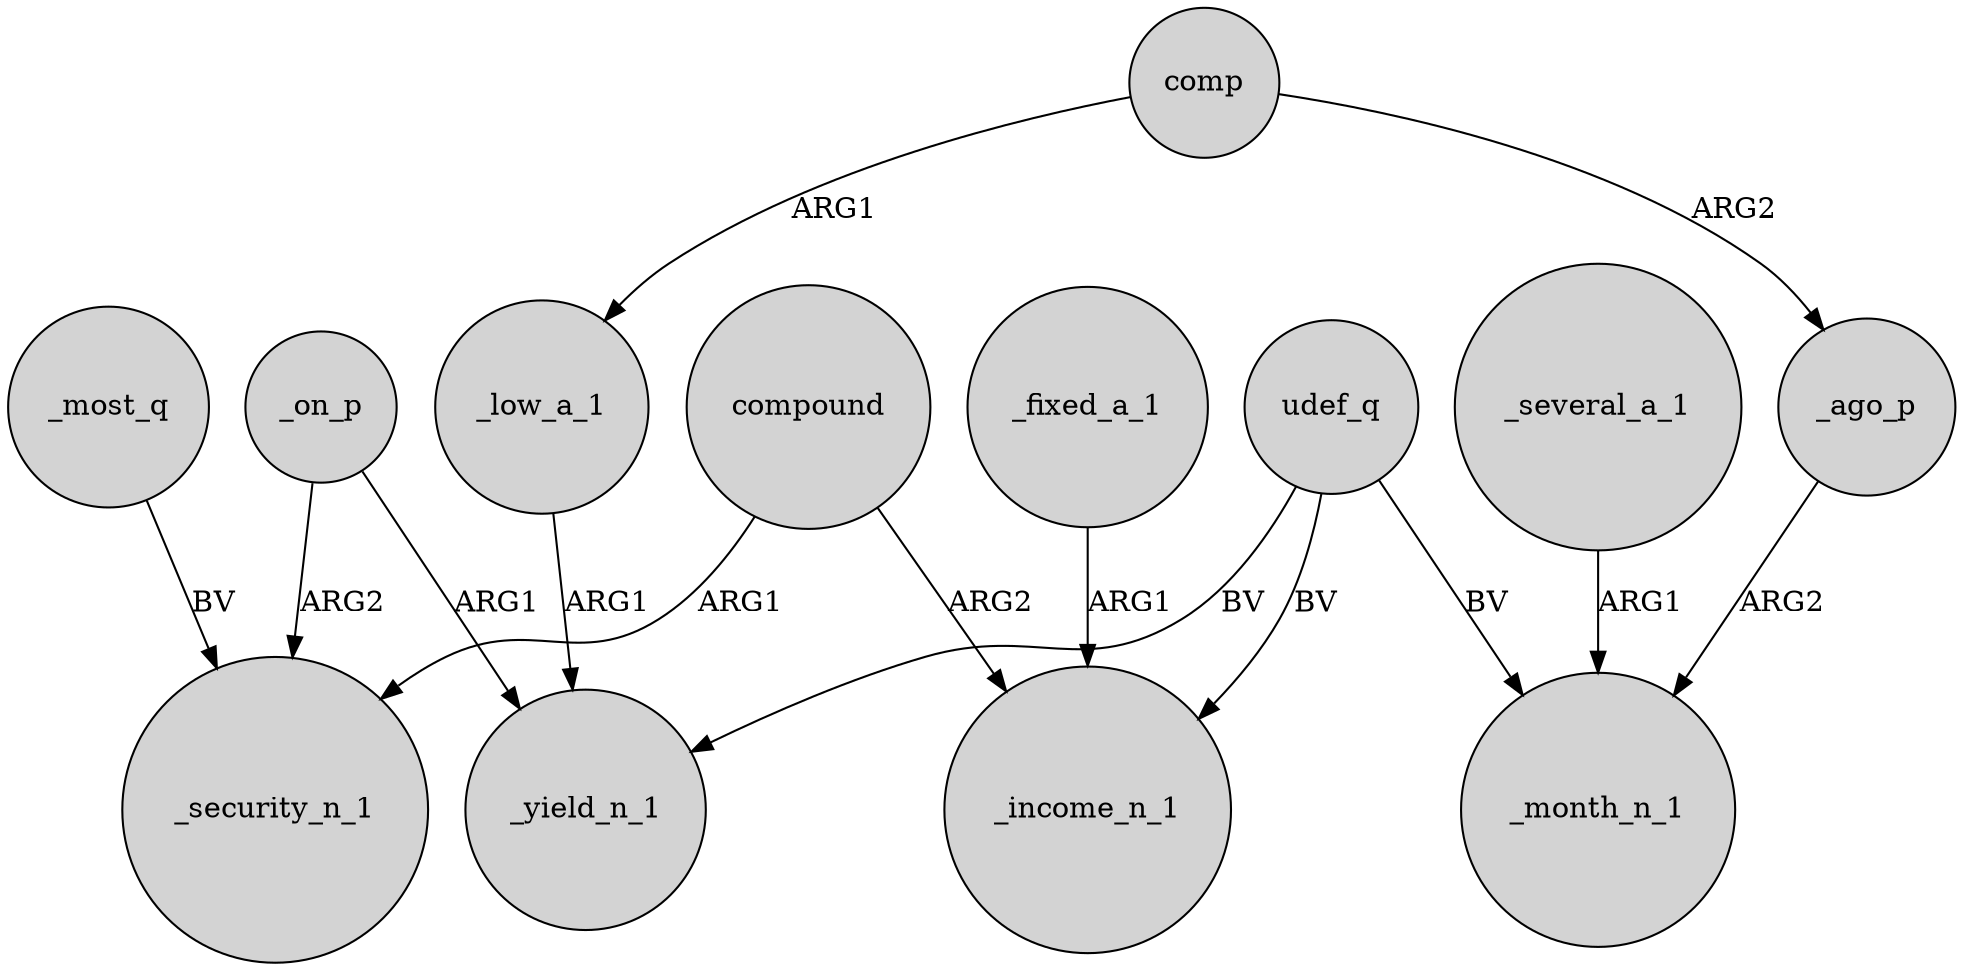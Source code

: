 digraph {
	node [shape=circle style=filled]
	_most_q -> _security_n_1 [label=BV]
	_fixed_a_1 -> _income_n_1 [label=ARG1]
	comp -> _low_a_1 [label=ARG1]
	_on_p -> _yield_n_1 [label=ARG1]
	compound -> _security_n_1 [label=ARG1]
	udef_q -> _month_n_1 [label=BV]
	_several_a_1 -> _month_n_1 [label=ARG1]
	_ago_p -> _month_n_1 [label=ARG2]
	_on_p -> _security_n_1 [label=ARG2]
	udef_q -> _yield_n_1 [label=BV]
	comp -> _ago_p [label=ARG2]
	udef_q -> _income_n_1 [label=BV]
	compound -> _income_n_1 [label=ARG2]
	_low_a_1 -> _yield_n_1 [label=ARG1]
}
